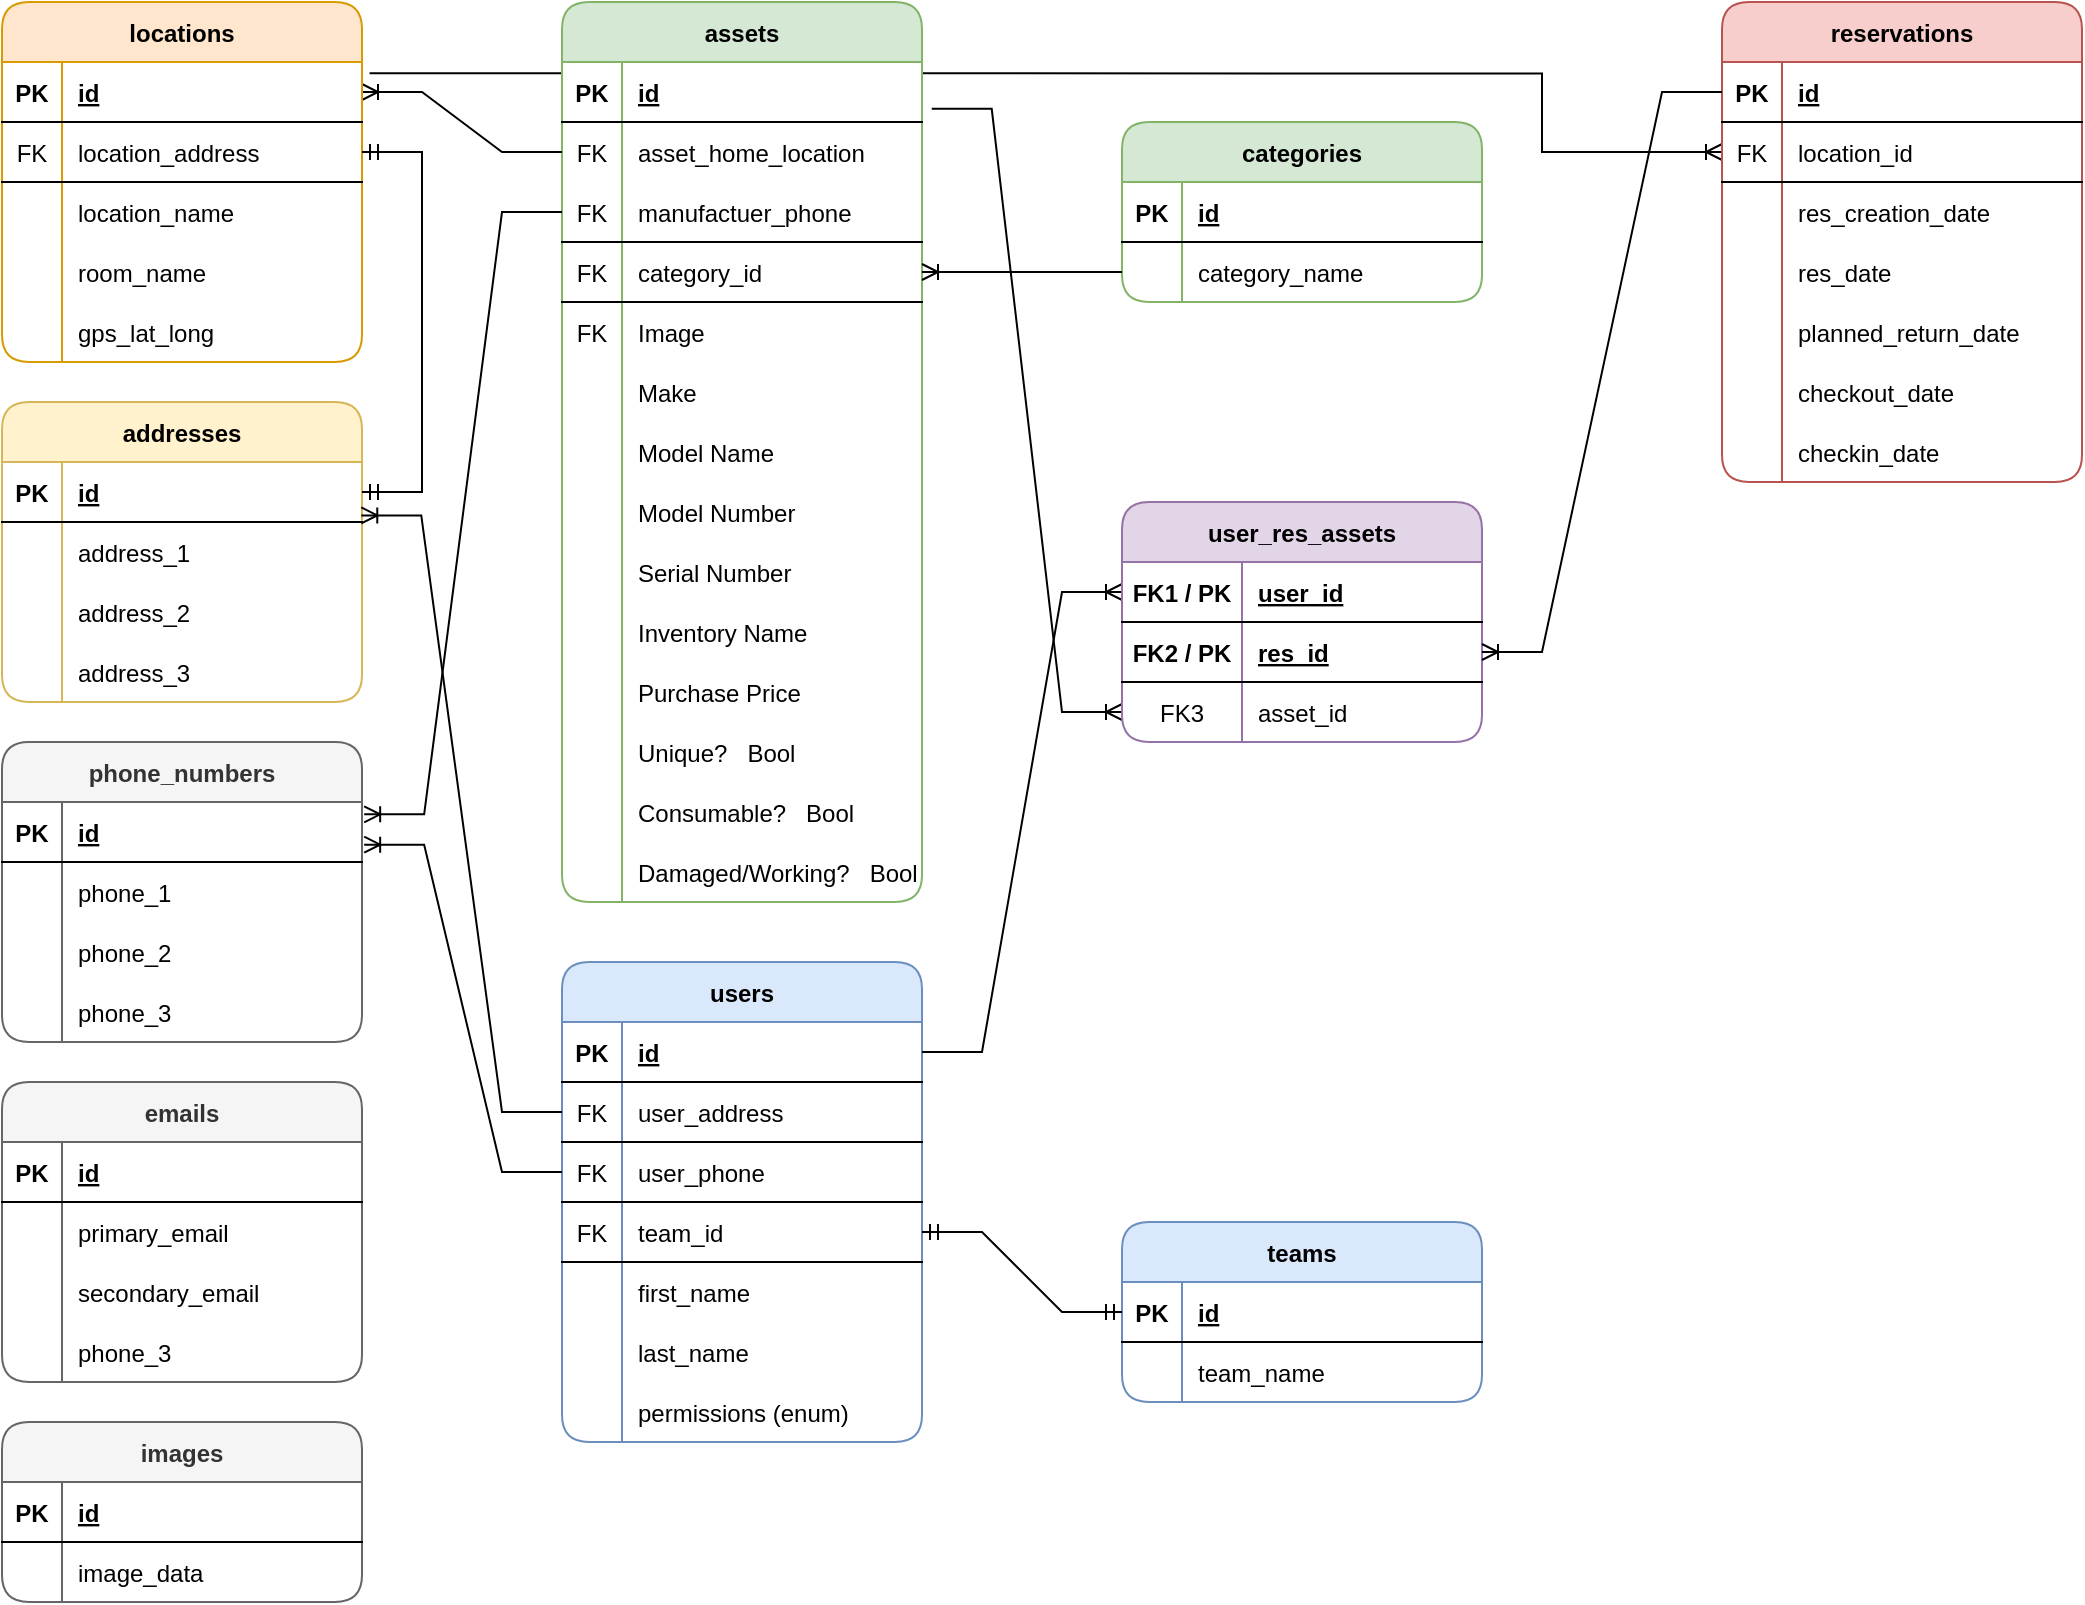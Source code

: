 <mxfile version="16.5.6" type="device"><diagram id="R2lEEEUBdFMjLlhIrx00" name="Page-1"><mxGraphModel dx="1354" dy="856" grid="1" gridSize="10" guides="1" tooltips="1" connect="1" arrows="1" fold="1" page="1" pageScale="1" pageWidth="1100" pageHeight="850" math="0" shadow="0" extFonts="Permanent Marker^https://fonts.googleapis.com/css?family=Permanent+Marker"><root><mxCell id="0"/><mxCell id="1" parent="0"/><mxCell id="KLRuagte0Mqg_A_tzCc6-21" value="" style="edgeStyle=orthogonalEdgeStyle;fontSize=12;html=1;endArrow=ERoneToMany;rounded=0;entryX=0;entryY=0.5;entryDx=0;entryDy=0;exitX=1.021;exitY=0.189;exitDx=0;exitDy=0;exitPerimeter=0;" edge="1" parent="1" source="quykYIdqpWYRL1RqlJ4T-2" target="lT242HKfQNrGMCs-cUOg-36"><mxGeometry width="100" height="100" relative="1" as="geometry"><mxPoint x="780" y="150" as="sourcePoint"/><mxPoint x="880" y="50" as="targetPoint"/><Array as="points"><mxPoint x="780" y="56"/><mxPoint x="780" y="95"/></Array></mxGeometry></mxCell><mxCell id="lT242HKfQNrGMCs-cUOg-1" value="assets" style="shape=table;startSize=30;container=1;collapsible=1;childLayout=tableLayout;fixedRows=1;rowLines=0;fontStyle=1;align=center;resizeLast=1;fillColor=#d5e8d4;strokeColor=#82b366;sketch=0;rounded=1;shadow=0;swimlaneLine=1;swimlaneFillColor=default;" parent="1" vertex="1"><mxGeometry x="290" y="20" width="180" height="450" as="geometry"/></mxCell><mxCell id="lT242HKfQNrGMCs-cUOg-2" value="" style="shape=tableRow;horizontal=0;startSize=0;swimlaneHead=0;swimlaneBody=0;fillColor=none;collapsible=0;dropTarget=0;points=[[0,0.5],[1,0.5]];portConstraint=eastwest;top=0;left=0;right=0;bottom=1;" parent="lT242HKfQNrGMCs-cUOg-1" vertex="1"><mxGeometry y="30" width="180" height="30" as="geometry"/></mxCell><mxCell id="lT242HKfQNrGMCs-cUOg-3" value="PK" style="shape=partialRectangle;connectable=0;fillColor=none;top=0;left=0;bottom=0;right=0;fontStyle=1;overflow=hidden;" parent="lT242HKfQNrGMCs-cUOg-2" vertex="1"><mxGeometry width="30" height="30" as="geometry"><mxRectangle width="30" height="30" as="alternateBounds"/></mxGeometry></mxCell><mxCell id="lT242HKfQNrGMCs-cUOg-4" value="id" style="shape=partialRectangle;connectable=0;fillColor=none;top=0;left=0;bottom=0;right=0;align=left;spacingLeft=6;fontStyle=5;overflow=hidden;" parent="lT242HKfQNrGMCs-cUOg-2" vertex="1"><mxGeometry x="30" width="150" height="30" as="geometry"><mxRectangle width="150" height="30" as="alternateBounds"/></mxGeometry></mxCell><mxCell id="H1OBYZeb9_DquAQnWoKz-43" value="" style="shape=tableRow;horizontal=0;startSize=0;swimlaneHead=0;swimlaneBody=0;fillColor=none;collapsible=0;dropTarget=0;points=[[0,0.5],[1,0.5]];portConstraint=eastwest;top=0;left=0;right=0;bottom=0;" parent="lT242HKfQNrGMCs-cUOg-1" vertex="1"><mxGeometry y="60" width="180" height="30" as="geometry"/></mxCell><mxCell id="H1OBYZeb9_DquAQnWoKz-44" value="FK" style="shape=partialRectangle;connectable=0;fillColor=none;top=0;left=0;bottom=0;right=0;fontStyle=0;overflow=hidden;strokeColor=default;" parent="H1OBYZeb9_DquAQnWoKz-43" vertex="1"><mxGeometry width="30" height="30" as="geometry"><mxRectangle width="30" height="30" as="alternateBounds"/></mxGeometry></mxCell><mxCell id="H1OBYZeb9_DquAQnWoKz-45" value="asset_home_location" style="shape=partialRectangle;connectable=0;fillColor=none;top=0;left=0;bottom=0;right=0;align=left;spacingLeft=6;fontStyle=0;overflow=hidden;strokeColor=default;gradientColor=none;sketch=0;" parent="H1OBYZeb9_DquAQnWoKz-43" vertex="1"><mxGeometry x="30" width="150" height="30" as="geometry"><mxRectangle width="150" height="30" as="alternateBounds"/></mxGeometry></mxCell><mxCell id="H1OBYZeb9_DquAQnWoKz-48" value="" style="shape=tableRow;horizontal=0;startSize=0;swimlaneHead=0;swimlaneBody=0;fillColor=none;collapsible=0;dropTarget=0;points=[[0,0.5],[1,0.5]];portConstraint=eastwest;top=0;left=0;right=0;bottom=1;" parent="lT242HKfQNrGMCs-cUOg-1" vertex="1"><mxGeometry y="90" width="180" height="30" as="geometry"/></mxCell><mxCell id="H1OBYZeb9_DquAQnWoKz-49" value="FK" style="shape=partialRectangle;connectable=0;fillColor=none;top=0;left=0;bottom=0;right=0;fontStyle=0;overflow=hidden;" parent="H1OBYZeb9_DquAQnWoKz-48" vertex="1"><mxGeometry width="30" height="30" as="geometry"><mxRectangle width="30" height="30" as="alternateBounds"/></mxGeometry></mxCell><mxCell id="H1OBYZeb9_DquAQnWoKz-50" value="manufactuer_phone" style="shape=partialRectangle;connectable=0;fillColor=none;top=0;left=0;bottom=0;right=0;align=left;spacingLeft=6;fontStyle=0;overflow=hidden;strokeColor=default;" parent="H1OBYZeb9_DquAQnWoKz-48" vertex="1"><mxGeometry x="30" width="150" height="30" as="geometry"><mxRectangle width="150" height="30" as="alternateBounds"/></mxGeometry></mxCell><mxCell id="KLRuagte0Mqg_A_tzCc6-4" style="shape=tableRow;horizontal=0;startSize=0;swimlaneHead=0;swimlaneBody=0;fillColor=none;collapsible=0;dropTarget=0;points=[[0,0.5],[1,0.5]];portConstraint=eastwest;top=0;left=0;right=0;bottom=1;" vertex="1" parent="lT242HKfQNrGMCs-cUOg-1"><mxGeometry y="120" width="180" height="30" as="geometry"/></mxCell><mxCell id="KLRuagte0Mqg_A_tzCc6-5" value="FK" style="shape=partialRectangle;connectable=0;fillColor=none;top=0;left=0;bottom=0;right=0;fontStyle=0;overflow=hidden;" vertex="1" parent="KLRuagte0Mqg_A_tzCc6-4"><mxGeometry width="30" height="30" as="geometry"><mxRectangle width="30" height="30" as="alternateBounds"/></mxGeometry></mxCell><mxCell id="KLRuagte0Mqg_A_tzCc6-6" value="category_id" style="shape=partialRectangle;connectable=0;fillColor=none;top=0;left=0;bottom=0;right=0;align=left;spacingLeft=6;fontStyle=0;overflow=hidden;strokeColor=default;" vertex="1" parent="KLRuagte0Mqg_A_tzCc6-4"><mxGeometry x="30" width="150" height="30" as="geometry"><mxRectangle width="150" height="30" as="alternateBounds"/></mxGeometry></mxCell><mxCell id="lT242HKfQNrGMCs-cUOg-42" value="" style="shape=tableRow;horizontal=0;startSize=0;swimlaneHead=0;swimlaneBody=0;fillColor=none;collapsible=0;dropTarget=0;points=[[0,0.5],[1,0.5]];portConstraint=eastwest;top=0;left=0;right=0;bottom=0;strokeColor=default;swimlaneLine=1;" parent="lT242HKfQNrGMCs-cUOg-1" vertex="1"><mxGeometry y="150" width="180" height="30" as="geometry"/></mxCell><mxCell id="lT242HKfQNrGMCs-cUOg-43" value="FK" style="shape=partialRectangle;connectable=0;fillColor=none;top=0;left=0;bottom=0;right=0;editable=1;overflow=hidden;" parent="lT242HKfQNrGMCs-cUOg-42" vertex="1"><mxGeometry width="30" height="30" as="geometry"><mxRectangle width="30" height="30" as="alternateBounds"/></mxGeometry></mxCell><mxCell id="lT242HKfQNrGMCs-cUOg-44" value="Image" style="shape=partialRectangle;connectable=0;fillColor=none;top=0;left=0;bottom=0;right=0;align=left;spacingLeft=6;overflow=hidden;" parent="lT242HKfQNrGMCs-cUOg-42" vertex="1"><mxGeometry x="30" width="150" height="30" as="geometry"><mxRectangle width="150" height="30" as="alternateBounds"/></mxGeometry></mxCell><mxCell id="lT242HKfQNrGMCs-cUOg-8" value="" style="shape=tableRow;horizontal=0;startSize=0;swimlaneHead=0;swimlaneBody=0;fillColor=none;collapsible=0;dropTarget=0;points=[[0,0.5],[1,0.5]];portConstraint=eastwest;top=0;left=0;right=0;bottom=0;" parent="lT242HKfQNrGMCs-cUOg-1" vertex="1"><mxGeometry y="180" width="180" height="30" as="geometry"/></mxCell><mxCell id="lT242HKfQNrGMCs-cUOg-9" value="" style="shape=partialRectangle;connectable=0;fillColor=none;top=0;left=0;bottom=0;right=0;editable=1;overflow=hidden;" parent="lT242HKfQNrGMCs-cUOg-8" vertex="1"><mxGeometry width="30" height="30" as="geometry"><mxRectangle width="30" height="30" as="alternateBounds"/></mxGeometry></mxCell><mxCell id="lT242HKfQNrGMCs-cUOg-10" value="Make" style="shape=partialRectangle;connectable=0;fillColor=none;top=0;left=0;bottom=0;right=0;align=left;spacingLeft=6;overflow=hidden;" parent="lT242HKfQNrGMCs-cUOg-8" vertex="1"><mxGeometry x="30" width="150" height="30" as="geometry"><mxRectangle width="150" height="30" as="alternateBounds"/></mxGeometry></mxCell><mxCell id="lT242HKfQNrGMCs-cUOg-11" value="" style="shape=tableRow;horizontal=0;startSize=0;swimlaneHead=0;swimlaneBody=0;fillColor=none;collapsible=0;dropTarget=0;points=[[0,0.5],[1,0.5]];portConstraint=eastwest;top=0;left=0;right=0;bottom=0;" parent="lT242HKfQNrGMCs-cUOg-1" vertex="1"><mxGeometry y="210" width="180" height="30" as="geometry"/></mxCell><mxCell id="lT242HKfQNrGMCs-cUOg-12" value="" style="shape=partialRectangle;connectable=0;fillColor=none;top=0;left=0;bottom=0;right=0;editable=1;overflow=hidden;" parent="lT242HKfQNrGMCs-cUOg-11" vertex="1"><mxGeometry width="30" height="30" as="geometry"><mxRectangle width="30" height="30" as="alternateBounds"/></mxGeometry></mxCell><mxCell id="lT242HKfQNrGMCs-cUOg-13" value="Model Name" style="shape=partialRectangle;connectable=0;fillColor=none;top=0;left=0;bottom=0;right=0;align=left;spacingLeft=6;overflow=hidden;" parent="lT242HKfQNrGMCs-cUOg-11" vertex="1"><mxGeometry x="30" width="150" height="30" as="geometry"><mxRectangle width="150" height="30" as="alternateBounds"/></mxGeometry></mxCell><mxCell id="lT242HKfQNrGMCs-cUOg-20" value="" style="shape=tableRow;horizontal=0;startSize=0;swimlaneHead=0;swimlaneBody=0;fillColor=none;collapsible=0;dropTarget=0;points=[[0,0.5],[1,0.5]];portConstraint=eastwest;top=0;left=0;right=0;bottom=0;" parent="lT242HKfQNrGMCs-cUOg-1" vertex="1"><mxGeometry y="240" width="180" height="30" as="geometry"/></mxCell><mxCell id="lT242HKfQNrGMCs-cUOg-21" value="" style="shape=partialRectangle;connectable=0;fillColor=none;top=0;left=0;bottom=0;right=0;editable=1;overflow=hidden;" parent="lT242HKfQNrGMCs-cUOg-20" vertex="1"><mxGeometry width="30" height="30" as="geometry"><mxRectangle width="30" height="30" as="alternateBounds"/></mxGeometry></mxCell><mxCell id="lT242HKfQNrGMCs-cUOg-22" value="Model Number" style="shape=partialRectangle;connectable=0;fillColor=none;top=0;left=0;bottom=0;right=0;align=left;spacingLeft=6;overflow=hidden;" parent="lT242HKfQNrGMCs-cUOg-20" vertex="1"><mxGeometry x="30" width="150" height="30" as="geometry"><mxRectangle width="150" height="30" as="alternateBounds"/></mxGeometry></mxCell><mxCell id="lT242HKfQNrGMCs-cUOg-14" value="" style="shape=tableRow;horizontal=0;startSize=0;swimlaneHead=0;swimlaneBody=0;fillColor=none;collapsible=0;dropTarget=0;points=[[0,0.5],[1,0.5]];portConstraint=eastwest;top=0;left=0;right=0;bottom=0;" parent="lT242HKfQNrGMCs-cUOg-1" vertex="1"><mxGeometry y="270" width="180" height="30" as="geometry"/></mxCell><mxCell id="lT242HKfQNrGMCs-cUOg-15" value="" style="shape=partialRectangle;connectable=0;fillColor=none;top=0;left=0;bottom=0;right=0;editable=1;overflow=hidden;" parent="lT242HKfQNrGMCs-cUOg-14" vertex="1"><mxGeometry width="30" height="30" as="geometry"><mxRectangle width="30" height="30" as="alternateBounds"/></mxGeometry></mxCell><mxCell id="lT242HKfQNrGMCs-cUOg-16" value="Serial Number" style="shape=partialRectangle;connectable=0;fillColor=none;top=0;left=0;bottom=0;right=0;align=left;spacingLeft=6;overflow=hidden;" parent="lT242HKfQNrGMCs-cUOg-14" vertex="1"><mxGeometry x="30" width="150" height="30" as="geometry"><mxRectangle width="150" height="30" as="alternateBounds"/></mxGeometry></mxCell><mxCell id="lT242HKfQNrGMCs-cUOg-5" value="" style="shape=tableRow;horizontal=0;startSize=0;swimlaneHead=0;swimlaneBody=0;fillColor=none;collapsible=0;dropTarget=0;points=[[0,0.5],[1,0.5]];portConstraint=eastwest;top=0;left=0;right=0;bottom=0;" parent="lT242HKfQNrGMCs-cUOg-1" vertex="1"><mxGeometry y="300" width="180" height="30" as="geometry"/></mxCell><mxCell id="lT242HKfQNrGMCs-cUOg-6" value="" style="shape=partialRectangle;connectable=0;fillColor=none;top=0;left=0;bottom=0;right=0;editable=1;overflow=hidden;" parent="lT242HKfQNrGMCs-cUOg-5" vertex="1"><mxGeometry width="30" height="30" as="geometry"><mxRectangle width="30" height="30" as="alternateBounds"/></mxGeometry></mxCell><mxCell id="lT242HKfQNrGMCs-cUOg-7" value="Inventory Name" style="shape=partialRectangle;connectable=0;fillColor=none;top=0;left=0;bottom=0;right=0;align=left;spacingLeft=6;overflow=hidden;fontStyle=0" parent="lT242HKfQNrGMCs-cUOg-5" vertex="1"><mxGeometry x="30" width="150" height="30" as="geometry"><mxRectangle width="150" height="30" as="alternateBounds"/></mxGeometry></mxCell><mxCell id="lT242HKfQNrGMCs-cUOg-17" value="" style="shape=tableRow;horizontal=0;startSize=0;swimlaneHead=0;swimlaneBody=0;fillColor=none;collapsible=0;dropTarget=0;points=[[0,0.5],[1,0.5]];portConstraint=eastwest;top=0;left=0;right=0;bottom=0;" parent="lT242HKfQNrGMCs-cUOg-1" vertex="1"><mxGeometry y="330" width="180" height="30" as="geometry"/></mxCell><mxCell id="lT242HKfQNrGMCs-cUOg-18" value="" style="shape=partialRectangle;connectable=0;fillColor=none;top=0;left=0;bottom=0;right=0;editable=1;overflow=hidden;" parent="lT242HKfQNrGMCs-cUOg-17" vertex="1"><mxGeometry width="30" height="30" as="geometry"><mxRectangle width="30" height="30" as="alternateBounds"/></mxGeometry></mxCell><mxCell id="lT242HKfQNrGMCs-cUOg-19" value="Purchase Price" style="shape=partialRectangle;connectable=0;fillColor=none;top=0;left=0;bottom=0;right=0;align=left;spacingLeft=6;overflow=hidden;" parent="lT242HKfQNrGMCs-cUOg-17" vertex="1"><mxGeometry x="30" width="150" height="30" as="geometry"><mxRectangle width="150" height="30" as="alternateBounds"/></mxGeometry></mxCell><mxCell id="lT242HKfQNrGMCs-cUOg-58" value="" style="shape=tableRow;horizontal=0;startSize=0;swimlaneHead=0;swimlaneBody=0;fillColor=none;collapsible=0;dropTarget=0;points=[[0,0.5],[1,0.5]];portConstraint=eastwest;top=0;left=0;right=0;bottom=0;" parent="lT242HKfQNrGMCs-cUOg-1" vertex="1"><mxGeometry y="360" width="180" height="30" as="geometry"/></mxCell><mxCell id="lT242HKfQNrGMCs-cUOg-59" value="" style="shape=partialRectangle;connectable=0;fillColor=none;top=0;left=0;bottom=0;right=0;editable=1;overflow=hidden;" parent="lT242HKfQNrGMCs-cUOg-58" vertex="1"><mxGeometry width="30" height="30" as="geometry"><mxRectangle width="30" height="30" as="alternateBounds"/></mxGeometry></mxCell><mxCell id="lT242HKfQNrGMCs-cUOg-60" value="Unique?   Bool" style="shape=partialRectangle;connectable=0;fillColor=none;top=0;left=0;bottom=0;right=0;align=left;spacingLeft=6;overflow=hidden;fontStyle=0" parent="lT242HKfQNrGMCs-cUOg-58" vertex="1"><mxGeometry x="30" width="150" height="30" as="geometry"><mxRectangle width="150" height="30" as="alternateBounds"/></mxGeometry></mxCell><mxCell id="lT242HKfQNrGMCs-cUOg-61" value="" style="shape=tableRow;horizontal=0;startSize=0;swimlaneHead=0;swimlaneBody=0;fillColor=none;collapsible=0;dropTarget=0;points=[[0,0.5],[1,0.5]];portConstraint=eastwest;top=0;left=0;right=0;bottom=0;" parent="lT242HKfQNrGMCs-cUOg-1" vertex="1"><mxGeometry y="390" width="180" height="30" as="geometry"/></mxCell><mxCell id="lT242HKfQNrGMCs-cUOg-62" value="" style="shape=partialRectangle;connectable=0;fillColor=none;top=0;left=0;bottom=0;right=0;editable=1;overflow=hidden;" parent="lT242HKfQNrGMCs-cUOg-61" vertex="1"><mxGeometry width="30" height="30" as="geometry"><mxRectangle width="30" height="30" as="alternateBounds"/></mxGeometry></mxCell><mxCell id="lT242HKfQNrGMCs-cUOg-63" value="Consumable?   Bool" style="shape=partialRectangle;connectable=0;fillColor=none;top=0;left=0;bottom=0;right=0;align=left;spacingLeft=6;overflow=hidden;fontStyle=0" parent="lT242HKfQNrGMCs-cUOg-61" vertex="1"><mxGeometry x="30" width="150" height="30" as="geometry"><mxRectangle width="150" height="30" as="alternateBounds"/></mxGeometry></mxCell><mxCell id="o_kUYxT2gw2qvOJG34wg-38" value="" style="shape=tableRow;horizontal=0;startSize=0;swimlaneHead=0;swimlaneBody=0;fillColor=none;collapsible=0;dropTarget=0;points=[[0,0.5],[1,0.5]];portConstraint=eastwest;top=0;left=0;right=0;bottom=0;" parent="lT242HKfQNrGMCs-cUOg-1" vertex="1"><mxGeometry y="420" width="180" height="30" as="geometry"/></mxCell><mxCell id="o_kUYxT2gw2qvOJG34wg-39" value="" style="shape=partialRectangle;connectable=0;fillColor=none;top=0;left=0;bottom=0;right=0;editable=1;overflow=hidden;" parent="o_kUYxT2gw2qvOJG34wg-38" vertex="1"><mxGeometry width="30" height="30" as="geometry"><mxRectangle width="30" height="30" as="alternateBounds"/></mxGeometry></mxCell><mxCell id="o_kUYxT2gw2qvOJG34wg-40" value="Damaged/Working?   Bool" style="shape=partialRectangle;connectable=0;fillColor=none;top=0;left=0;bottom=0;right=0;align=left;spacingLeft=6;overflow=hidden;fontStyle=0" parent="o_kUYxT2gw2qvOJG34wg-38" vertex="1"><mxGeometry x="30" width="150" height="30" as="geometry"><mxRectangle width="150" height="30" as="alternateBounds"/></mxGeometry></mxCell><mxCell id="lT242HKfQNrGMCs-cUOg-23" value="reservations" style="shape=table;startSize=30;container=1;collapsible=1;childLayout=tableLayout;fixedRows=1;rowLines=0;fontStyle=1;align=center;resizeLast=1;fillColor=#f8cecc;strokeColor=#b85450;swimlaneFillColor=default;rounded=1;" parent="1" vertex="1"><mxGeometry x="870" y="20" width="180" height="240" as="geometry"/></mxCell><mxCell id="lT242HKfQNrGMCs-cUOg-24" value="" style="shape=tableRow;horizontal=0;startSize=0;swimlaneHead=0;swimlaneBody=0;fillColor=none;collapsible=0;dropTarget=0;points=[[0,0.5],[1,0.5]];portConstraint=eastwest;top=0;left=0;right=0;bottom=1;" parent="lT242HKfQNrGMCs-cUOg-23" vertex="1"><mxGeometry y="30" width="180" height="30" as="geometry"/></mxCell><mxCell id="lT242HKfQNrGMCs-cUOg-25" value="PK" style="shape=partialRectangle;connectable=0;fillColor=none;top=0;left=0;bottom=0;right=0;fontStyle=1;overflow=hidden;" parent="lT242HKfQNrGMCs-cUOg-24" vertex="1"><mxGeometry width="30" height="30" as="geometry"><mxRectangle width="30" height="30" as="alternateBounds"/></mxGeometry></mxCell><mxCell id="lT242HKfQNrGMCs-cUOg-26" value="id" style="shape=partialRectangle;connectable=0;fillColor=none;top=0;left=0;bottom=0;right=0;align=left;spacingLeft=6;fontStyle=5;overflow=hidden;" parent="lT242HKfQNrGMCs-cUOg-24" vertex="1"><mxGeometry x="30" width="150" height="30" as="geometry"><mxRectangle width="150" height="30" as="alternateBounds"/></mxGeometry></mxCell><mxCell id="lT242HKfQNrGMCs-cUOg-36" value="" style="shape=tableRow;horizontal=0;startSize=0;swimlaneHead=0;swimlaneBody=0;fillColor=none;collapsible=0;dropTarget=0;points=[[0,0.5],[1,0.5]];portConstraint=eastwest;top=0;left=0;right=0;bottom=1;" parent="lT242HKfQNrGMCs-cUOg-23" vertex="1"><mxGeometry y="60" width="180" height="30" as="geometry"/></mxCell><mxCell id="lT242HKfQNrGMCs-cUOg-37" value="FK" style="shape=partialRectangle;connectable=0;fillColor=none;top=0;left=0;bottom=0;right=0;fontStyle=0;overflow=hidden;" parent="lT242HKfQNrGMCs-cUOg-36" vertex="1"><mxGeometry width="30" height="30" as="geometry"><mxRectangle width="30" height="30" as="alternateBounds"/></mxGeometry></mxCell><mxCell id="lT242HKfQNrGMCs-cUOg-38" value="location_id" style="shape=partialRectangle;connectable=0;fillColor=none;top=0;left=0;bottom=0;right=0;align=left;spacingLeft=6;fontStyle=0;overflow=hidden;" parent="lT242HKfQNrGMCs-cUOg-36" vertex="1"><mxGeometry x="30" width="150" height="30" as="geometry"><mxRectangle width="150" height="30" as="alternateBounds"/></mxGeometry></mxCell><mxCell id="lT242HKfQNrGMCs-cUOg-27" value="" style="shape=tableRow;horizontal=0;startSize=0;swimlaneHead=0;swimlaneBody=0;fillColor=none;collapsible=0;dropTarget=0;points=[[0,0.5],[1,0.5]];portConstraint=eastwest;top=0;left=0;right=0;bottom=0;" parent="lT242HKfQNrGMCs-cUOg-23" vertex="1"><mxGeometry y="90" width="180" height="30" as="geometry"/></mxCell><mxCell id="lT242HKfQNrGMCs-cUOg-28" value="" style="shape=partialRectangle;connectable=0;fillColor=none;top=0;left=0;bottom=0;right=0;editable=1;overflow=hidden;" parent="lT242HKfQNrGMCs-cUOg-27" vertex="1"><mxGeometry width="30" height="30" as="geometry"><mxRectangle width="30" height="30" as="alternateBounds"/></mxGeometry></mxCell><mxCell id="lT242HKfQNrGMCs-cUOg-29" value="res_creation_date" style="shape=partialRectangle;connectable=0;fillColor=none;top=0;left=0;bottom=0;right=0;align=left;spacingLeft=6;overflow=hidden;" parent="lT242HKfQNrGMCs-cUOg-27" vertex="1"><mxGeometry x="30" width="150" height="30" as="geometry"><mxRectangle width="150" height="30" as="alternateBounds"/></mxGeometry></mxCell><mxCell id="lT242HKfQNrGMCs-cUOg-30" value="" style="shape=tableRow;horizontal=0;startSize=0;swimlaneHead=0;swimlaneBody=0;fillColor=none;collapsible=0;dropTarget=0;points=[[0,0.5],[1,0.5]];portConstraint=eastwest;top=0;left=0;right=0;bottom=0;" parent="lT242HKfQNrGMCs-cUOg-23" vertex="1"><mxGeometry y="120" width="180" height="30" as="geometry"/></mxCell><mxCell id="lT242HKfQNrGMCs-cUOg-31" value="" style="shape=partialRectangle;connectable=0;fillColor=none;top=0;left=0;bottom=0;right=0;editable=1;overflow=hidden;" parent="lT242HKfQNrGMCs-cUOg-30" vertex="1"><mxGeometry width="30" height="30" as="geometry"><mxRectangle width="30" height="30" as="alternateBounds"/></mxGeometry></mxCell><mxCell id="lT242HKfQNrGMCs-cUOg-32" value="res_date" style="shape=partialRectangle;connectable=0;fillColor=none;top=0;left=0;bottom=0;right=0;align=left;spacingLeft=6;overflow=hidden;" parent="lT242HKfQNrGMCs-cUOg-30" vertex="1"><mxGeometry x="30" width="150" height="30" as="geometry"><mxRectangle width="150" height="30" as="alternateBounds"/></mxGeometry></mxCell><mxCell id="lT242HKfQNrGMCs-cUOg-33" value="" style="shape=tableRow;horizontal=0;startSize=0;swimlaneHead=0;swimlaneBody=0;fillColor=none;collapsible=0;dropTarget=0;points=[[0,0.5],[1,0.5]];portConstraint=eastwest;top=0;left=0;right=0;bottom=0;" parent="lT242HKfQNrGMCs-cUOg-23" vertex="1"><mxGeometry y="150" width="180" height="30" as="geometry"/></mxCell><mxCell id="lT242HKfQNrGMCs-cUOg-34" value="" style="shape=partialRectangle;connectable=0;fillColor=none;top=0;left=0;bottom=0;right=0;editable=1;overflow=hidden;" parent="lT242HKfQNrGMCs-cUOg-33" vertex="1"><mxGeometry width="30" height="30" as="geometry"><mxRectangle width="30" height="30" as="alternateBounds"/></mxGeometry></mxCell><mxCell id="lT242HKfQNrGMCs-cUOg-35" value="planned_return_date" style="shape=partialRectangle;connectable=0;fillColor=none;top=0;left=0;bottom=0;right=0;align=left;spacingLeft=6;overflow=hidden;" parent="lT242HKfQNrGMCs-cUOg-33" vertex="1"><mxGeometry x="30" width="150" height="30" as="geometry"><mxRectangle width="150" height="30" as="alternateBounds"/></mxGeometry></mxCell><mxCell id="KLRuagte0Mqg_A_tzCc6-17" style="shape=tableRow;horizontal=0;startSize=0;swimlaneHead=0;swimlaneBody=0;fillColor=none;collapsible=0;dropTarget=0;points=[[0,0.5],[1,0.5]];portConstraint=eastwest;top=0;left=0;right=0;bottom=0;" vertex="1" parent="lT242HKfQNrGMCs-cUOg-23"><mxGeometry y="180" width="180" height="30" as="geometry"/></mxCell><mxCell id="KLRuagte0Mqg_A_tzCc6-18" style="shape=partialRectangle;connectable=0;fillColor=none;top=0;left=0;bottom=0;right=0;editable=1;overflow=hidden;" vertex="1" parent="KLRuagte0Mqg_A_tzCc6-17"><mxGeometry width="30" height="30" as="geometry"><mxRectangle width="30" height="30" as="alternateBounds"/></mxGeometry></mxCell><mxCell id="KLRuagte0Mqg_A_tzCc6-19" value="checkout_date" style="shape=partialRectangle;connectable=0;fillColor=none;top=0;left=0;bottom=0;right=0;align=left;spacingLeft=6;overflow=hidden;" vertex="1" parent="KLRuagte0Mqg_A_tzCc6-17"><mxGeometry x="30" width="150" height="30" as="geometry"><mxRectangle width="150" height="30" as="alternateBounds"/></mxGeometry></mxCell><mxCell id="KLRuagte0Mqg_A_tzCc6-14" style="shape=tableRow;horizontal=0;startSize=0;swimlaneHead=0;swimlaneBody=0;fillColor=none;collapsible=0;dropTarget=0;points=[[0,0.5],[1,0.5]];portConstraint=eastwest;top=0;left=0;right=0;bottom=0;" vertex="1" parent="lT242HKfQNrGMCs-cUOg-23"><mxGeometry y="210" width="180" height="30" as="geometry"/></mxCell><mxCell id="KLRuagte0Mqg_A_tzCc6-15" style="shape=partialRectangle;connectable=0;fillColor=none;top=0;left=0;bottom=0;right=0;editable=1;overflow=hidden;" vertex="1" parent="KLRuagte0Mqg_A_tzCc6-14"><mxGeometry width="30" height="30" as="geometry"><mxRectangle width="30" height="30" as="alternateBounds"/></mxGeometry></mxCell><mxCell id="KLRuagte0Mqg_A_tzCc6-16" value="checkin_date" style="shape=partialRectangle;connectable=0;fillColor=none;top=0;left=0;bottom=0;right=0;align=left;spacingLeft=6;overflow=hidden;" vertex="1" parent="KLRuagte0Mqg_A_tzCc6-14"><mxGeometry x="30" width="150" height="30" as="geometry"><mxRectangle width="150" height="30" as="alternateBounds"/></mxGeometry></mxCell><mxCell id="lT242HKfQNrGMCs-cUOg-45" value="users" style="shape=table;startSize=30;container=1;collapsible=1;childLayout=tableLayout;fixedRows=1;rowLines=0;fontStyle=1;align=center;resizeLast=1;fillColor=#dae8fc;strokeColor=#6c8ebf;rounded=1;swimlaneFillColor=default;" parent="1" vertex="1"><mxGeometry x="290" y="500" width="180" height="240" as="geometry"/></mxCell><mxCell id="lT242HKfQNrGMCs-cUOg-46" value="" style="shape=tableRow;horizontal=0;startSize=0;swimlaneHead=0;swimlaneBody=0;fillColor=none;collapsible=0;dropTarget=0;points=[[0,0.5],[1,0.5]];portConstraint=eastwest;top=0;left=0;right=0;bottom=1;" parent="lT242HKfQNrGMCs-cUOg-45" vertex="1"><mxGeometry y="30" width="180" height="30" as="geometry"/></mxCell><mxCell id="lT242HKfQNrGMCs-cUOg-47" value="PK" style="shape=partialRectangle;connectable=0;fillColor=none;top=0;left=0;bottom=0;right=0;fontStyle=1;overflow=hidden;" parent="lT242HKfQNrGMCs-cUOg-46" vertex="1"><mxGeometry width="30" height="30" as="geometry"><mxRectangle width="30" height="30" as="alternateBounds"/></mxGeometry></mxCell><mxCell id="lT242HKfQNrGMCs-cUOg-48" value="id" style="shape=partialRectangle;connectable=0;fillColor=none;top=0;left=0;bottom=0;right=0;align=left;spacingLeft=6;fontStyle=5;overflow=hidden;" parent="lT242HKfQNrGMCs-cUOg-46" vertex="1"><mxGeometry x="30" width="150" height="30" as="geometry"><mxRectangle width="150" height="30" as="alternateBounds"/></mxGeometry></mxCell><mxCell id="H1OBYZeb9_DquAQnWoKz-40" value="" style="shape=tableRow;horizontal=0;startSize=0;swimlaneHead=0;swimlaneBody=0;fillColor=none;collapsible=0;dropTarget=0;points=[[0,0.5],[1,0.5]];portConstraint=eastwest;top=0;left=0;right=0;bottom=1;" parent="lT242HKfQNrGMCs-cUOg-45" vertex="1"><mxGeometry y="60" width="180" height="30" as="geometry"/></mxCell><mxCell id="H1OBYZeb9_DquAQnWoKz-41" value="FK" style="shape=partialRectangle;connectable=0;fillColor=none;top=0;left=0;bottom=0;right=0;fontStyle=0;overflow=hidden;" parent="H1OBYZeb9_DquAQnWoKz-40" vertex="1"><mxGeometry width="30" height="30" as="geometry"><mxRectangle width="30" height="30" as="alternateBounds"/></mxGeometry></mxCell><mxCell id="H1OBYZeb9_DquAQnWoKz-42" value="user_address" style="shape=partialRectangle;connectable=0;fillColor=none;top=0;left=0;bottom=0;right=0;align=left;spacingLeft=6;fontStyle=0;overflow=hidden;" parent="H1OBYZeb9_DquAQnWoKz-40" vertex="1"><mxGeometry x="30" width="150" height="30" as="geometry"><mxRectangle width="150" height="30" as="alternateBounds"/></mxGeometry></mxCell><mxCell id="H1OBYZeb9_DquAQnWoKz-51" value="" style="shape=tableRow;horizontal=0;startSize=0;swimlaneHead=0;swimlaneBody=0;fillColor=none;collapsible=0;dropTarget=0;points=[[0,0.5],[1,0.5]];portConstraint=eastwest;top=0;left=0;right=0;bottom=1;" parent="lT242HKfQNrGMCs-cUOg-45" vertex="1"><mxGeometry y="90" width="180" height="30" as="geometry"/></mxCell><mxCell id="H1OBYZeb9_DquAQnWoKz-52" value="FK" style="shape=partialRectangle;connectable=0;fillColor=none;top=0;left=0;bottom=0;right=0;fontStyle=0;overflow=hidden;" parent="H1OBYZeb9_DquAQnWoKz-51" vertex="1"><mxGeometry width="30" height="30" as="geometry"><mxRectangle width="30" height="30" as="alternateBounds"/></mxGeometry></mxCell><mxCell id="H1OBYZeb9_DquAQnWoKz-53" value="user_phone" style="shape=partialRectangle;connectable=0;fillColor=none;top=0;left=0;bottom=0;right=0;align=left;spacingLeft=6;fontStyle=0;overflow=hidden;" parent="H1OBYZeb9_DquAQnWoKz-51" vertex="1"><mxGeometry x="30" width="150" height="30" as="geometry"><mxRectangle width="150" height="30" as="alternateBounds"/></mxGeometry></mxCell><mxCell id="KLRuagte0Mqg_A_tzCc6-1" style="shape=tableRow;horizontal=0;startSize=0;swimlaneHead=0;swimlaneBody=0;fillColor=none;collapsible=0;dropTarget=0;points=[[0,0.5],[1,0.5]];portConstraint=eastwest;top=0;left=0;right=0;bottom=1;" vertex="1" parent="lT242HKfQNrGMCs-cUOg-45"><mxGeometry y="120" width="180" height="30" as="geometry"/></mxCell><mxCell id="KLRuagte0Mqg_A_tzCc6-2" value="FK" style="shape=partialRectangle;connectable=0;fillColor=none;top=0;left=0;bottom=0;right=0;fontStyle=0;overflow=hidden;" vertex="1" parent="KLRuagte0Mqg_A_tzCc6-1"><mxGeometry width="30" height="30" as="geometry"><mxRectangle width="30" height="30" as="alternateBounds"/></mxGeometry></mxCell><mxCell id="KLRuagte0Mqg_A_tzCc6-3" value="team_id" style="shape=partialRectangle;connectable=0;fillColor=none;top=0;left=0;bottom=0;right=0;align=left;spacingLeft=6;fontStyle=0;overflow=hidden;" vertex="1" parent="KLRuagte0Mqg_A_tzCc6-1"><mxGeometry x="30" width="150" height="30" as="geometry"><mxRectangle width="150" height="30" as="alternateBounds"/></mxGeometry></mxCell><mxCell id="lT242HKfQNrGMCs-cUOg-49" value="" style="shape=tableRow;horizontal=0;startSize=0;swimlaneHead=0;swimlaneBody=0;fillColor=none;collapsible=0;dropTarget=0;points=[[0,0.5],[1,0.5]];portConstraint=eastwest;top=0;left=0;right=0;bottom=0;" parent="lT242HKfQNrGMCs-cUOg-45" vertex="1"><mxGeometry y="150" width="180" height="30" as="geometry"/></mxCell><mxCell id="lT242HKfQNrGMCs-cUOg-50" value="" style="shape=partialRectangle;connectable=0;fillColor=none;top=0;left=0;bottom=0;right=0;editable=1;overflow=hidden;" parent="lT242HKfQNrGMCs-cUOg-49" vertex="1"><mxGeometry width="30" height="30" as="geometry"><mxRectangle width="30" height="30" as="alternateBounds"/></mxGeometry></mxCell><mxCell id="lT242HKfQNrGMCs-cUOg-51" value="first_name" style="shape=partialRectangle;connectable=0;fillColor=none;top=0;left=0;bottom=0;right=0;align=left;spacingLeft=6;overflow=hidden;" parent="lT242HKfQNrGMCs-cUOg-49" vertex="1"><mxGeometry x="30" width="150" height="30" as="geometry"><mxRectangle width="150" height="30" as="alternateBounds"/></mxGeometry></mxCell><mxCell id="lT242HKfQNrGMCs-cUOg-52" value="" style="shape=tableRow;horizontal=0;startSize=0;swimlaneHead=0;swimlaneBody=0;fillColor=none;collapsible=0;dropTarget=0;points=[[0,0.5],[1,0.5]];portConstraint=eastwest;top=0;left=0;right=0;bottom=0;" parent="lT242HKfQNrGMCs-cUOg-45" vertex="1"><mxGeometry y="180" width="180" height="30" as="geometry"/></mxCell><mxCell id="lT242HKfQNrGMCs-cUOg-53" value="" style="shape=partialRectangle;connectable=0;fillColor=none;top=0;left=0;bottom=0;right=0;editable=1;overflow=hidden;" parent="lT242HKfQNrGMCs-cUOg-52" vertex="1"><mxGeometry width="30" height="30" as="geometry"><mxRectangle width="30" height="30" as="alternateBounds"/></mxGeometry></mxCell><mxCell id="lT242HKfQNrGMCs-cUOg-54" value="last_name" style="shape=partialRectangle;connectable=0;fillColor=none;top=0;left=0;bottom=0;right=0;align=left;spacingLeft=6;overflow=hidden;" parent="lT242HKfQNrGMCs-cUOg-52" vertex="1"><mxGeometry x="30" width="150" height="30" as="geometry"><mxRectangle width="150" height="30" as="alternateBounds"/></mxGeometry></mxCell><mxCell id="lT242HKfQNrGMCs-cUOg-55" value="" style="shape=tableRow;horizontal=0;startSize=0;swimlaneHead=0;swimlaneBody=0;fillColor=none;collapsible=0;dropTarget=0;points=[[0,0.5],[1,0.5]];portConstraint=eastwest;top=0;left=0;right=0;bottom=0;" parent="lT242HKfQNrGMCs-cUOg-45" vertex="1"><mxGeometry y="210" width="180" height="30" as="geometry"/></mxCell><mxCell id="lT242HKfQNrGMCs-cUOg-56" value="" style="shape=partialRectangle;connectable=0;fillColor=none;top=0;left=0;bottom=0;right=0;editable=1;overflow=hidden;" parent="lT242HKfQNrGMCs-cUOg-55" vertex="1"><mxGeometry width="30" height="30" as="geometry"><mxRectangle width="30" height="30" as="alternateBounds"/></mxGeometry></mxCell><mxCell id="lT242HKfQNrGMCs-cUOg-57" value="permissions (enum)" style="shape=partialRectangle;connectable=0;fillColor=none;top=0;left=0;bottom=0;right=0;align=left;spacingLeft=6;overflow=hidden;" parent="lT242HKfQNrGMCs-cUOg-55" vertex="1"><mxGeometry x="30" width="150" height="30" as="geometry"><mxRectangle width="150" height="30" as="alternateBounds"/></mxGeometry></mxCell><mxCell id="cT66IYa0NvqG5Nw-RfaH-1" value="" style="edgeStyle=entityRelationEdgeStyle;fontSize=12;html=1;endArrow=ERoneToMany;rounded=0;entryX=0;entryY=0.5;entryDx=0;entryDy=0;exitX=1.027;exitY=0.781;exitDx=0;exitDy=0;exitPerimeter=0;" parent="1" target="H1OBYZeb9_DquAQnWoKz-63" edge="1" source="lT242HKfQNrGMCs-cUOg-2"><mxGeometry width="100" height="100" relative="1" as="geometry"><mxPoint x="480" y="255" as="sourcePoint"/><mxPoint x="640" y="460" as="targetPoint"/></mxGeometry></mxCell><mxCell id="cT66IYa0NvqG5Nw-RfaH-2" value="" style="edgeStyle=entityRelationEdgeStyle;fontSize=12;html=1;endArrow=ERoneToMany;rounded=0;exitX=1;exitY=0.5;exitDx=0;exitDy=0;entryX=0;entryY=0.5;entryDx=0;entryDy=0;" parent="1" source="lT242HKfQNrGMCs-cUOg-46" target="KLRuagte0Mqg_A_tzCc6-10" edge="1"><mxGeometry width="100" height="100" relative="1" as="geometry"><mxPoint x="640" y="330" as="sourcePoint"/><mxPoint x="590" y="550" as="targetPoint"/></mxGeometry></mxCell><mxCell id="H1OBYZeb9_DquAQnWoKz-1" value="phone_numbers" style="shape=table;startSize=30;container=1;collapsible=1;childLayout=tableLayout;fixedRows=1;rowLines=0;fontStyle=1;align=center;resizeLast=1;fillColor=#f5f5f5;strokeColor=#666666;fontColor=#333333;rounded=1;shadow=0;swimlaneFillColor=default;" parent="1" vertex="1"><mxGeometry x="10" y="390" width="180" height="150" as="geometry"/></mxCell><mxCell id="H1OBYZeb9_DquAQnWoKz-2" value="" style="shape=tableRow;horizontal=0;startSize=0;swimlaneHead=0;swimlaneBody=0;fillColor=none;collapsible=0;dropTarget=0;points=[[0,0.5],[1,0.5]];portConstraint=eastwest;top=0;left=0;right=0;bottom=1;" parent="H1OBYZeb9_DquAQnWoKz-1" vertex="1"><mxGeometry y="30" width="180" height="30" as="geometry"/></mxCell><mxCell id="H1OBYZeb9_DquAQnWoKz-3" value="PK" style="shape=partialRectangle;connectable=0;fillColor=none;top=0;left=0;bottom=0;right=0;fontStyle=1;overflow=hidden;" parent="H1OBYZeb9_DquAQnWoKz-2" vertex="1"><mxGeometry width="30" height="30" as="geometry"><mxRectangle width="30" height="30" as="alternateBounds"/></mxGeometry></mxCell><mxCell id="H1OBYZeb9_DquAQnWoKz-4" value="id" style="shape=partialRectangle;connectable=0;fillColor=none;top=0;left=0;bottom=0;right=0;align=left;spacingLeft=6;fontStyle=5;overflow=hidden;" parent="H1OBYZeb9_DquAQnWoKz-2" vertex="1"><mxGeometry x="30" width="150" height="30" as="geometry"><mxRectangle width="150" height="30" as="alternateBounds"/></mxGeometry></mxCell><mxCell id="H1OBYZeb9_DquAQnWoKz-5" value="" style="shape=tableRow;horizontal=0;startSize=0;swimlaneHead=0;swimlaneBody=0;fillColor=none;collapsible=0;dropTarget=0;points=[[0,0.5],[1,0.5]];portConstraint=eastwest;top=0;left=0;right=0;bottom=0;" parent="H1OBYZeb9_DquAQnWoKz-1" vertex="1"><mxGeometry y="60" width="180" height="30" as="geometry"/></mxCell><mxCell id="H1OBYZeb9_DquAQnWoKz-6" value="" style="shape=partialRectangle;connectable=0;fillColor=none;top=0;left=0;bottom=0;right=0;editable=1;overflow=hidden;" parent="H1OBYZeb9_DquAQnWoKz-5" vertex="1"><mxGeometry width="30" height="30" as="geometry"><mxRectangle width="30" height="30" as="alternateBounds"/></mxGeometry></mxCell><mxCell id="H1OBYZeb9_DquAQnWoKz-7" value="phone_1" style="shape=partialRectangle;connectable=0;fillColor=none;top=0;left=0;bottom=0;right=0;align=left;spacingLeft=6;overflow=hidden;" parent="H1OBYZeb9_DquAQnWoKz-5" vertex="1"><mxGeometry x="30" width="150" height="30" as="geometry"><mxRectangle width="150" height="30" as="alternateBounds"/></mxGeometry></mxCell><mxCell id="H1OBYZeb9_DquAQnWoKz-8" value="" style="shape=tableRow;horizontal=0;startSize=0;swimlaneHead=0;swimlaneBody=0;fillColor=none;collapsible=0;dropTarget=0;points=[[0,0.5],[1,0.5]];portConstraint=eastwest;top=0;left=0;right=0;bottom=0;" parent="H1OBYZeb9_DquAQnWoKz-1" vertex="1"><mxGeometry y="90" width="180" height="30" as="geometry"/></mxCell><mxCell id="H1OBYZeb9_DquAQnWoKz-9" value="" style="shape=partialRectangle;connectable=0;fillColor=none;top=0;left=0;bottom=0;right=0;editable=1;overflow=hidden;" parent="H1OBYZeb9_DquAQnWoKz-8" vertex="1"><mxGeometry width="30" height="30" as="geometry"><mxRectangle width="30" height="30" as="alternateBounds"/></mxGeometry></mxCell><mxCell id="H1OBYZeb9_DquAQnWoKz-10" value="phone_2" style="shape=partialRectangle;connectable=0;fillColor=none;top=0;left=0;bottom=0;right=0;align=left;spacingLeft=6;overflow=hidden;" parent="H1OBYZeb9_DquAQnWoKz-8" vertex="1"><mxGeometry x="30" width="150" height="30" as="geometry"><mxRectangle width="150" height="30" as="alternateBounds"/></mxGeometry></mxCell><mxCell id="H1OBYZeb9_DquAQnWoKz-11" value="" style="shape=tableRow;horizontal=0;startSize=0;swimlaneHead=0;swimlaneBody=0;fillColor=none;collapsible=0;dropTarget=0;points=[[0,0.5],[1,0.5]];portConstraint=eastwest;top=0;left=0;right=0;bottom=0;" parent="H1OBYZeb9_DquAQnWoKz-1" vertex="1"><mxGeometry y="120" width="180" height="30" as="geometry"/></mxCell><mxCell id="H1OBYZeb9_DquAQnWoKz-12" value="" style="shape=partialRectangle;connectable=0;fillColor=none;top=0;left=0;bottom=0;right=0;editable=1;overflow=hidden;" parent="H1OBYZeb9_DquAQnWoKz-11" vertex="1"><mxGeometry width="30" height="30" as="geometry"><mxRectangle width="30" height="30" as="alternateBounds"/></mxGeometry></mxCell><mxCell id="H1OBYZeb9_DquAQnWoKz-13" value="phone_3" style="shape=partialRectangle;connectable=0;fillColor=none;top=0;left=0;bottom=0;right=0;align=left;spacingLeft=6;overflow=hidden;" parent="H1OBYZeb9_DquAQnWoKz-11" vertex="1"><mxGeometry x="30" width="150" height="30" as="geometry"><mxRectangle width="150" height="30" as="alternateBounds"/></mxGeometry></mxCell><mxCell id="H1OBYZeb9_DquAQnWoKz-14" value="addresses" style="shape=table;startSize=30;container=1;collapsible=1;childLayout=tableLayout;fixedRows=1;rowLines=0;fontStyle=1;align=center;resizeLast=1;fillColor=#fff2cc;strokeColor=#d6b656;swimlaneFillColor=default;rounded=1;" parent="1" vertex="1"><mxGeometry x="10" y="220" width="180" height="150" as="geometry"/></mxCell><mxCell id="H1OBYZeb9_DquAQnWoKz-15" value="" style="shape=tableRow;horizontal=0;startSize=0;swimlaneHead=0;swimlaneBody=0;fillColor=none;collapsible=0;dropTarget=0;points=[[0,0.5],[1,0.5]];portConstraint=eastwest;top=0;left=0;right=0;bottom=1;" parent="H1OBYZeb9_DquAQnWoKz-14" vertex="1"><mxGeometry y="30" width="180" height="30" as="geometry"/></mxCell><mxCell id="H1OBYZeb9_DquAQnWoKz-16" value="PK" style="shape=partialRectangle;connectable=0;fillColor=none;top=0;left=0;bottom=0;right=0;fontStyle=1;overflow=hidden;" parent="H1OBYZeb9_DquAQnWoKz-15" vertex="1"><mxGeometry width="30" height="30" as="geometry"><mxRectangle width="30" height="30" as="alternateBounds"/></mxGeometry></mxCell><mxCell id="H1OBYZeb9_DquAQnWoKz-17" value="id" style="shape=partialRectangle;connectable=0;fillColor=none;top=0;left=0;bottom=0;right=0;align=left;spacingLeft=6;fontStyle=5;overflow=hidden;" parent="H1OBYZeb9_DquAQnWoKz-15" vertex="1"><mxGeometry x="30" width="150" height="30" as="geometry"><mxRectangle width="150" height="30" as="alternateBounds"/></mxGeometry></mxCell><mxCell id="H1OBYZeb9_DquAQnWoKz-18" value="" style="shape=tableRow;horizontal=0;startSize=0;swimlaneHead=0;swimlaneBody=0;fillColor=none;collapsible=0;dropTarget=0;points=[[0,0.5],[1,0.5]];portConstraint=eastwest;top=0;left=0;right=0;bottom=0;" parent="H1OBYZeb9_DquAQnWoKz-14" vertex="1"><mxGeometry y="60" width="180" height="30" as="geometry"/></mxCell><mxCell id="H1OBYZeb9_DquAQnWoKz-19" value="" style="shape=partialRectangle;connectable=0;fillColor=none;top=0;left=0;bottom=0;right=0;editable=1;overflow=hidden;" parent="H1OBYZeb9_DquAQnWoKz-18" vertex="1"><mxGeometry width="30" height="30" as="geometry"><mxRectangle width="30" height="30" as="alternateBounds"/></mxGeometry></mxCell><mxCell id="H1OBYZeb9_DquAQnWoKz-20" value="address_1" style="shape=partialRectangle;connectable=0;fillColor=none;top=0;left=0;bottom=0;right=0;align=left;spacingLeft=6;overflow=hidden;" parent="H1OBYZeb9_DquAQnWoKz-18" vertex="1"><mxGeometry x="30" width="150" height="30" as="geometry"><mxRectangle width="150" height="30" as="alternateBounds"/></mxGeometry></mxCell><mxCell id="H1OBYZeb9_DquAQnWoKz-21" value="" style="shape=tableRow;horizontal=0;startSize=0;swimlaneHead=0;swimlaneBody=0;fillColor=none;collapsible=0;dropTarget=0;points=[[0,0.5],[1,0.5]];portConstraint=eastwest;top=0;left=0;right=0;bottom=0;" parent="H1OBYZeb9_DquAQnWoKz-14" vertex="1"><mxGeometry y="90" width="180" height="30" as="geometry"/></mxCell><mxCell id="H1OBYZeb9_DquAQnWoKz-22" value="" style="shape=partialRectangle;connectable=0;fillColor=none;top=0;left=0;bottom=0;right=0;editable=1;overflow=hidden;" parent="H1OBYZeb9_DquAQnWoKz-21" vertex="1"><mxGeometry width="30" height="30" as="geometry"><mxRectangle width="30" height="30" as="alternateBounds"/></mxGeometry></mxCell><mxCell id="H1OBYZeb9_DquAQnWoKz-23" value="address_2" style="shape=partialRectangle;connectable=0;fillColor=none;top=0;left=0;bottom=0;right=0;align=left;spacingLeft=6;overflow=hidden;" parent="H1OBYZeb9_DquAQnWoKz-21" vertex="1"><mxGeometry x="30" width="150" height="30" as="geometry"><mxRectangle width="150" height="30" as="alternateBounds"/></mxGeometry></mxCell><mxCell id="H1OBYZeb9_DquAQnWoKz-24" value="" style="shape=tableRow;horizontal=0;startSize=0;swimlaneHead=0;swimlaneBody=0;fillColor=none;collapsible=0;dropTarget=0;points=[[0,0.5],[1,0.5]];portConstraint=eastwest;top=0;left=0;right=0;bottom=0;" parent="H1OBYZeb9_DquAQnWoKz-14" vertex="1"><mxGeometry y="120" width="180" height="30" as="geometry"/></mxCell><mxCell id="H1OBYZeb9_DquAQnWoKz-25" value="" style="shape=partialRectangle;connectable=0;fillColor=none;top=0;left=0;bottom=0;right=0;editable=1;overflow=hidden;" parent="H1OBYZeb9_DquAQnWoKz-24" vertex="1"><mxGeometry width="30" height="30" as="geometry"><mxRectangle width="30" height="30" as="alternateBounds"/></mxGeometry></mxCell><mxCell id="H1OBYZeb9_DquAQnWoKz-26" value="address_3" style="shape=partialRectangle;connectable=0;fillColor=none;top=0;left=0;bottom=0;right=0;align=left;spacingLeft=6;overflow=hidden;" parent="H1OBYZeb9_DquAQnWoKz-24" vertex="1"><mxGeometry x="30" width="150" height="30" as="geometry"><mxRectangle width="150" height="30" as="alternateBounds"/></mxGeometry></mxCell><mxCell id="H1OBYZeb9_DquAQnWoKz-46" value="" style="edgeStyle=entityRelationEdgeStyle;fontSize=12;html=1;endArrow=ERoneToMany;rounded=0;exitX=0;exitY=0.5;exitDx=0;exitDy=0;entryX=0.998;entryY=-0.109;entryDx=0;entryDy=0;entryPerimeter=0;" parent="1" source="H1OBYZeb9_DquAQnWoKz-40" target="H1OBYZeb9_DquAQnWoKz-18" edge="1"><mxGeometry width="100" height="100" relative="1" as="geometry"><mxPoint x="210" y="610" as="sourcePoint"/><mxPoint x="310" y="510" as="targetPoint"/></mxGeometry></mxCell><mxCell id="H1OBYZeb9_DquAQnWoKz-47" value="" style="edgeStyle=entityRelationEdgeStyle;fontSize=12;html=1;endArrow=ERoneToMany;rounded=0;exitX=0;exitY=0.5;exitDx=0;exitDy=0;entryX=1;entryY=0.5;entryDx=0;entryDy=0;" parent="1" source="H1OBYZeb9_DquAQnWoKz-43" target="quykYIdqpWYRL1RqlJ4T-2" edge="1"><mxGeometry width="100" height="100" relative="1" as="geometry"><mxPoint x="150" y="920" as="sourcePoint"/><mxPoint x="250" y="820" as="targetPoint"/></mxGeometry></mxCell><mxCell id="H1OBYZeb9_DquAQnWoKz-54" value="" style="edgeStyle=entityRelationEdgeStyle;fontSize=12;html=1;endArrow=ERoneToMany;rounded=0;exitX=0;exitY=0.5;exitDx=0;exitDy=0;entryX=1.006;entryY=0.711;entryDx=0;entryDy=0;entryPerimeter=0;" parent="1" source="H1OBYZeb9_DquAQnWoKz-51" target="H1OBYZeb9_DquAQnWoKz-2" edge="1"><mxGeometry width="100" height="100" relative="1" as="geometry"><mxPoint x="290" y="735" as="sourcePoint"/><mxPoint x="190.36" y="341.03" as="targetPoint"/></mxGeometry></mxCell><mxCell id="H1OBYZeb9_DquAQnWoKz-55" value="" style="edgeStyle=entityRelationEdgeStyle;fontSize=12;html=1;endArrow=ERoneToMany;rounded=0;exitX=0;exitY=0.5;exitDx=0;exitDy=0;entryX=1.006;entryY=0.206;entryDx=0;entryDy=0;entryPerimeter=0;" parent="1" source="H1OBYZeb9_DquAQnWoKz-48" target="H1OBYZeb9_DquAQnWoKz-2" edge="1"><mxGeometry width="100" height="100" relative="1" as="geometry"><mxPoint x="287.3" y="756.96" as="sourcePoint"/><mxPoint x="191.8" y="605.43" as="targetPoint"/></mxGeometry></mxCell><mxCell id="H1OBYZeb9_DquAQnWoKz-56" value="user_res_assets" style="shape=table;startSize=30;container=1;collapsible=1;childLayout=tableLayout;fixedRows=1;rowLines=0;fontStyle=1;align=center;resizeLast=1;fillColor=#e1d5e7;strokeColor=#9673a6;rounded=1;swimlaneFillColor=default;" parent="1" vertex="1"><mxGeometry x="570" y="270" width="180" height="120" as="geometry"/></mxCell><mxCell id="KLRuagte0Mqg_A_tzCc6-10" style="shape=tableRow;horizontal=0;startSize=0;swimlaneHead=0;swimlaneBody=0;fillColor=none;collapsible=0;dropTarget=0;points=[[0,0.5],[1,0.5]];portConstraint=eastwest;top=0;left=0;right=0;bottom=1;" vertex="1" parent="H1OBYZeb9_DquAQnWoKz-56"><mxGeometry y="30" width="180" height="30" as="geometry"/></mxCell><mxCell id="KLRuagte0Mqg_A_tzCc6-11" value="FK1 / PK" style="shape=partialRectangle;connectable=0;fillColor=none;top=0;left=0;bottom=0;right=0;fontStyle=1;overflow=hidden;" vertex="1" parent="KLRuagte0Mqg_A_tzCc6-10"><mxGeometry width="60" height="30" as="geometry"><mxRectangle width="60" height="30" as="alternateBounds"/></mxGeometry></mxCell><mxCell id="KLRuagte0Mqg_A_tzCc6-12" value="user_id" style="shape=partialRectangle;connectable=0;fillColor=none;top=0;left=0;bottom=0;right=0;align=left;spacingLeft=6;fontStyle=5;overflow=hidden;" vertex="1" parent="KLRuagte0Mqg_A_tzCc6-10"><mxGeometry x="60" width="120" height="30" as="geometry"><mxRectangle width="120" height="30" as="alternateBounds"/></mxGeometry></mxCell><mxCell id="H1OBYZeb9_DquAQnWoKz-60" value="" style="shape=tableRow;horizontal=0;startSize=0;swimlaneHead=0;swimlaneBody=0;fillColor=none;collapsible=0;dropTarget=0;points=[[0,0.5],[1,0.5]];portConstraint=eastwest;top=0;left=0;right=0;bottom=1;" parent="H1OBYZeb9_DquAQnWoKz-56" vertex="1"><mxGeometry y="60" width="180" height="30" as="geometry"/></mxCell><mxCell id="H1OBYZeb9_DquAQnWoKz-61" value="FK2 / PK" style="shape=partialRectangle;connectable=0;fillColor=none;top=0;left=0;bottom=0;right=0;fontStyle=1;overflow=hidden;" parent="H1OBYZeb9_DquAQnWoKz-60" vertex="1"><mxGeometry width="60" height="30" as="geometry"><mxRectangle width="60" height="30" as="alternateBounds"/></mxGeometry></mxCell><mxCell id="H1OBYZeb9_DquAQnWoKz-62" value="res_id" style="shape=partialRectangle;connectable=0;fillColor=none;top=0;left=0;bottom=0;right=0;align=left;spacingLeft=6;fontStyle=5;overflow=hidden;" parent="H1OBYZeb9_DquAQnWoKz-60" vertex="1"><mxGeometry x="60" width="120" height="30" as="geometry"><mxRectangle width="120" height="30" as="alternateBounds"/></mxGeometry></mxCell><mxCell id="H1OBYZeb9_DquAQnWoKz-63" value="" style="shape=tableRow;horizontal=0;startSize=0;swimlaneHead=0;swimlaneBody=0;fillColor=none;collapsible=0;dropTarget=0;points=[[0,0.5],[1,0.5]];portConstraint=eastwest;top=0;left=0;right=0;bottom=0;" parent="H1OBYZeb9_DquAQnWoKz-56" vertex="1"><mxGeometry y="90" width="180" height="30" as="geometry"/></mxCell><mxCell id="H1OBYZeb9_DquAQnWoKz-64" value="FK3" style="shape=partialRectangle;connectable=0;fillColor=none;top=0;left=0;bottom=0;right=0;editable=1;overflow=hidden;" parent="H1OBYZeb9_DquAQnWoKz-63" vertex="1"><mxGeometry width="60" height="30" as="geometry"><mxRectangle width="60" height="30" as="alternateBounds"/></mxGeometry></mxCell><mxCell id="H1OBYZeb9_DquAQnWoKz-65" value="asset_id" style="shape=partialRectangle;connectable=0;fillColor=none;top=0;left=0;bottom=0;right=0;align=left;spacingLeft=6;overflow=hidden;" parent="H1OBYZeb9_DquAQnWoKz-63" vertex="1"><mxGeometry x="60" width="120" height="30" as="geometry"><mxRectangle width="120" height="30" as="alternateBounds"/></mxGeometry></mxCell><mxCell id="quykYIdqpWYRL1RqlJ4T-1" value="locations" style="shape=table;startSize=30;container=1;collapsible=1;childLayout=tableLayout;fixedRows=1;rowLines=0;fontStyle=1;align=center;resizeLast=1;fillColor=#ffe6cc;strokeColor=#d79b00;swimlaneFillColor=default;rounded=1;" parent="1" vertex="1"><mxGeometry x="10" y="20" width="180" height="180" as="geometry"/></mxCell><mxCell id="quykYIdqpWYRL1RqlJ4T-2" value="" style="shape=tableRow;horizontal=0;startSize=0;swimlaneHead=0;swimlaneBody=0;fillColor=none;collapsible=0;dropTarget=0;points=[[0,0.5],[1,0.5]];portConstraint=eastwest;top=0;left=0;right=0;bottom=1;" parent="quykYIdqpWYRL1RqlJ4T-1" vertex="1"><mxGeometry y="30" width="180" height="30" as="geometry"/></mxCell><mxCell id="quykYIdqpWYRL1RqlJ4T-3" value="PK" style="shape=partialRectangle;connectable=0;fillColor=none;top=0;left=0;bottom=0;right=0;fontStyle=1;overflow=hidden;" parent="quykYIdqpWYRL1RqlJ4T-2" vertex="1"><mxGeometry width="30" height="30" as="geometry"><mxRectangle width="30" height="30" as="alternateBounds"/></mxGeometry></mxCell><mxCell id="quykYIdqpWYRL1RqlJ4T-4" value="id" style="shape=partialRectangle;connectable=0;fillColor=none;top=0;left=0;bottom=0;right=0;align=left;spacingLeft=6;fontStyle=5;overflow=hidden;" parent="quykYIdqpWYRL1RqlJ4T-2" vertex="1"><mxGeometry x="30" width="150" height="30" as="geometry"><mxRectangle width="150" height="30" as="alternateBounds"/></mxGeometry></mxCell><mxCell id="quykYIdqpWYRL1RqlJ4T-14" value="" style="shape=tableRow;horizontal=0;startSize=0;swimlaneHead=0;swimlaneBody=0;fillColor=none;collapsible=0;dropTarget=0;points=[[0,0.5],[1,0.5]];portConstraint=eastwest;top=0;left=0;right=0;bottom=1;" parent="quykYIdqpWYRL1RqlJ4T-1" vertex="1"><mxGeometry y="60" width="180" height="30" as="geometry"/></mxCell><mxCell id="quykYIdqpWYRL1RqlJ4T-15" value="FK" style="shape=partialRectangle;connectable=0;fillColor=none;top=0;left=0;bottom=0;right=0;fontStyle=0;overflow=hidden;" parent="quykYIdqpWYRL1RqlJ4T-14" vertex="1"><mxGeometry width="30" height="30" as="geometry"><mxRectangle width="30" height="30" as="alternateBounds"/></mxGeometry></mxCell><mxCell id="quykYIdqpWYRL1RqlJ4T-16" value="location_address" style="shape=partialRectangle;connectable=0;fillColor=none;top=0;left=0;bottom=0;right=0;align=left;spacingLeft=6;fontStyle=0;overflow=hidden;" parent="quykYIdqpWYRL1RqlJ4T-14" vertex="1"><mxGeometry x="30" width="150" height="30" as="geometry"><mxRectangle width="150" height="30" as="alternateBounds"/></mxGeometry></mxCell><mxCell id="quykYIdqpWYRL1RqlJ4T-5" value="" style="shape=tableRow;horizontal=0;startSize=0;swimlaneHead=0;swimlaneBody=0;fillColor=none;collapsible=0;dropTarget=0;points=[[0,0.5],[1,0.5]];portConstraint=eastwest;top=0;left=0;right=0;bottom=0;" parent="quykYIdqpWYRL1RqlJ4T-1" vertex="1"><mxGeometry y="90" width="180" height="30" as="geometry"/></mxCell><mxCell id="quykYIdqpWYRL1RqlJ4T-6" value="" style="shape=partialRectangle;connectable=0;fillColor=none;top=0;left=0;bottom=0;right=0;editable=1;overflow=hidden;" parent="quykYIdqpWYRL1RqlJ4T-5" vertex="1"><mxGeometry width="30" height="30" as="geometry"><mxRectangle width="30" height="30" as="alternateBounds"/></mxGeometry></mxCell><mxCell id="quykYIdqpWYRL1RqlJ4T-7" value="location_name" style="shape=partialRectangle;connectable=0;fillColor=none;top=0;left=0;bottom=0;right=0;align=left;spacingLeft=6;overflow=hidden;" parent="quykYIdqpWYRL1RqlJ4T-5" vertex="1"><mxGeometry x="30" width="150" height="30" as="geometry"><mxRectangle width="150" height="30" as="alternateBounds"/></mxGeometry></mxCell><mxCell id="quykYIdqpWYRL1RqlJ4T-8" value="" style="shape=tableRow;horizontal=0;startSize=0;swimlaneHead=0;swimlaneBody=0;fillColor=none;collapsible=0;dropTarget=0;points=[[0,0.5],[1,0.5]];portConstraint=eastwest;top=0;left=0;right=0;bottom=0;" parent="quykYIdqpWYRL1RqlJ4T-1" vertex="1"><mxGeometry y="120" width="180" height="30" as="geometry"/></mxCell><mxCell id="quykYIdqpWYRL1RqlJ4T-9" value="" style="shape=partialRectangle;connectable=0;fillColor=none;top=0;left=0;bottom=0;right=0;editable=1;overflow=hidden;" parent="quykYIdqpWYRL1RqlJ4T-8" vertex="1"><mxGeometry width="30" height="30" as="geometry"><mxRectangle width="30" height="30" as="alternateBounds"/></mxGeometry></mxCell><mxCell id="quykYIdqpWYRL1RqlJ4T-10" value="room_name" style="shape=partialRectangle;connectable=0;fillColor=none;top=0;left=0;bottom=0;right=0;align=left;spacingLeft=6;overflow=hidden;" parent="quykYIdqpWYRL1RqlJ4T-8" vertex="1"><mxGeometry x="30" width="150" height="30" as="geometry"><mxRectangle width="150" height="30" as="alternateBounds"/></mxGeometry></mxCell><mxCell id="quykYIdqpWYRL1RqlJ4T-11" value="" style="shape=tableRow;horizontal=0;startSize=0;swimlaneHead=0;swimlaneBody=0;fillColor=none;collapsible=0;dropTarget=0;points=[[0,0.5],[1,0.5]];portConstraint=eastwest;top=0;left=0;right=0;bottom=0;" parent="quykYIdqpWYRL1RqlJ4T-1" vertex="1"><mxGeometry y="150" width="180" height="30" as="geometry"/></mxCell><mxCell id="quykYIdqpWYRL1RqlJ4T-12" value="" style="shape=partialRectangle;connectable=0;fillColor=none;top=0;left=0;bottom=0;right=0;editable=1;overflow=hidden;" parent="quykYIdqpWYRL1RqlJ4T-11" vertex="1"><mxGeometry width="30" height="30" as="geometry"><mxRectangle width="30" height="30" as="alternateBounds"/></mxGeometry></mxCell><mxCell id="quykYIdqpWYRL1RqlJ4T-13" value="gps_lat_long" style="shape=partialRectangle;connectable=0;fillColor=none;top=0;left=0;bottom=0;right=0;align=left;spacingLeft=6;overflow=hidden;" parent="quykYIdqpWYRL1RqlJ4T-11" vertex="1"><mxGeometry x="30" width="150" height="30" as="geometry"><mxRectangle width="150" height="30" as="alternateBounds"/></mxGeometry></mxCell><mxCell id="quykYIdqpWYRL1RqlJ4T-18" value="" style="edgeStyle=entityRelationEdgeStyle;fontSize=12;html=1;endArrow=ERmandOne;startArrow=ERmandOne;rounded=0;exitX=1;exitY=0.5;exitDx=0;exitDy=0;entryX=1;entryY=0.5;entryDx=0;entryDy=0;" parent="1" source="quykYIdqpWYRL1RqlJ4T-14" target="H1OBYZeb9_DquAQnWoKz-15" edge="1"><mxGeometry width="100" height="100" relative="1" as="geometry"><mxPoint x="280" y="160" as="sourcePoint"/><mxPoint x="380" y="60" as="targetPoint"/></mxGeometry></mxCell><mxCell id="quykYIdqpWYRL1RqlJ4T-19" value="categories" style="shape=table;startSize=30;container=1;collapsible=1;childLayout=tableLayout;fixedRows=1;rowLines=0;fontStyle=1;align=center;resizeLast=1;fillColor=#d5e8d4;strokeColor=#82b366;shadow=0;sketch=0;rounded=1;swimlaneFillColor=default;" parent="1" vertex="1"><mxGeometry x="570" y="80" width="180" height="90" as="geometry"/></mxCell><mxCell id="quykYIdqpWYRL1RqlJ4T-20" value="" style="shape=tableRow;horizontal=0;startSize=0;swimlaneHead=0;swimlaneBody=0;fillColor=none;collapsible=0;dropTarget=0;points=[[0,0.5],[1,0.5]];portConstraint=eastwest;top=0;left=0;right=0;bottom=1;" parent="quykYIdqpWYRL1RqlJ4T-19" vertex="1"><mxGeometry y="30" width="180" height="30" as="geometry"/></mxCell><mxCell id="quykYIdqpWYRL1RqlJ4T-21" value="PK" style="shape=partialRectangle;connectable=0;fillColor=none;top=0;left=0;bottom=0;right=0;fontStyle=1;overflow=hidden;" parent="quykYIdqpWYRL1RqlJ4T-20" vertex="1"><mxGeometry width="30" height="30" as="geometry"><mxRectangle width="30" height="30" as="alternateBounds"/></mxGeometry></mxCell><mxCell id="quykYIdqpWYRL1RqlJ4T-22" value="id" style="shape=partialRectangle;connectable=0;fillColor=none;top=0;left=0;bottom=0;right=0;align=left;spacingLeft=6;fontStyle=5;overflow=hidden;" parent="quykYIdqpWYRL1RqlJ4T-20" vertex="1"><mxGeometry x="30" width="150" height="30" as="geometry"><mxRectangle width="150" height="30" as="alternateBounds"/></mxGeometry></mxCell><mxCell id="quykYIdqpWYRL1RqlJ4T-23" value="" style="shape=tableRow;horizontal=0;startSize=0;swimlaneHead=0;swimlaneBody=0;fillColor=none;collapsible=0;dropTarget=0;points=[[0,0.5],[1,0.5]];portConstraint=eastwest;top=0;left=0;right=0;bottom=0;" parent="quykYIdqpWYRL1RqlJ4T-19" vertex="1"><mxGeometry y="60" width="180" height="30" as="geometry"/></mxCell><mxCell id="quykYIdqpWYRL1RqlJ4T-24" value="" style="shape=partialRectangle;connectable=0;fillColor=none;top=0;left=0;bottom=1;right=0;fontStyle=0;overflow=hidden;strokeColor=none;" parent="quykYIdqpWYRL1RqlJ4T-23" vertex="1"><mxGeometry width="30" height="30" as="geometry"><mxRectangle width="30" height="30" as="alternateBounds"/></mxGeometry></mxCell><mxCell id="quykYIdqpWYRL1RqlJ4T-25" value="category_name" style="shape=partialRectangle;connectable=0;fillColor=none;top=0;left=0;bottom=1;right=0;align=left;spacingLeft=6;fontStyle=0;overflow=hidden;strokeColor=none;" parent="quykYIdqpWYRL1RqlJ4T-23" vertex="1"><mxGeometry x="30" width="150" height="30" as="geometry"><mxRectangle width="150" height="30" as="alternateBounds"/></mxGeometry></mxCell><mxCell id="quykYIdqpWYRL1RqlJ4T-38" value="" style="edgeStyle=entityRelationEdgeStyle;fontSize=12;html=1;endArrow=ERoneToMany;rounded=0;entryX=1;entryY=0.5;entryDx=0;entryDy=0;exitX=0;exitY=0.5;exitDx=0;exitDy=0;" parent="1" source="quykYIdqpWYRL1RqlJ4T-23" target="KLRuagte0Mqg_A_tzCc6-4" edge="1"><mxGeometry width="100" height="100" relative="1" as="geometry"><mxPoint x="510" y="190" as="sourcePoint"/><mxPoint x="570" y="380" as="targetPoint"/></mxGeometry></mxCell><mxCell id="quykYIdqpWYRL1RqlJ4T-39" value="emails" style="shape=table;startSize=30;container=1;collapsible=1;childLayout=tableLayout;fixedRows=1;rowLines=0;fontStyle=1;align=center;resizeLast=1;fillColor=#f5f5f5;strokeColor=#666666;fontColor=#333333;rounded=1;swimlaneFillColor=default;" parent="1" vertex="1"><mxGeometry x="10" y="560" width="180" height="150" as="geometry"/></mxCell><mxCell id="quykYIdqpWYRL1RqlJ4T-40" value="" style="shape=tableRow;horizontal=0;startSize=0;swimlaneHead=0;swimlaneBody=0;fillColor=none;collapsible=0;dropTarget=0;points=[[0,0.5],[1,0.5]];portConstraint=eastwest;top=0;left=0;right=0;bottom=1;" parent="quykYIdqpWYRL1RqlJ4T-39" vertex="1"><mxGeometry y="30" width="180" height="30" as="geometry"/></mxCell><mxCell id="quykYIdqpWYRL1RqlJ4T-41" value="PK" style="shape=partialRectangle;connectable=0;fillColor=none;top=0;left=0;bottom=0;right=0;fontStyle=1;overflow=hidden;" parent="quykYIdqpWYRL1RqlJ4T-40" vertex="1"><mxGeometry width="30" height="30" as="geometry"><mxRectangle width="30" height="30" as="alternateBounds"/></mxGeometry></mxCell><mxCell id="quykYIdqpWYRL1RqlJ4T-42" value="id" style="shape=partialRectangle;connectable=0;fillColor=none;top=0;left=0;bottom=0;right=0;align=left;spacingLeft=6;fontStyle=5;overflow=hidden;" parent="quykYIdqpWYRL1RqlJ4T-40" vertex="1"><mxGeometry x="30" width="150" height="30" as="geometry"><mxRectangle width="150" height="30" as="alternateBounds"/></mxGeometry></mxCell><mxCell id="quykYIdqpWYRL1RqlJ4T-43" value="" style="shape=tableRow;horizontal=0;startSize=0;swimlaneHead=0;swimlaneBody=0;fillColor=none;collapsible=0;dropTarget=0;points=[[0,0.5],[1,0.5]];portConstraint=eastwest;top=0;left=0;right=0;bottom=0;" parent="quykYIdqpWYRL1RqlJ4T-39" vertex="1"><mxGeometry y="60" width="180" height="30" as="geometry"/></mxCell><mxCell id="quykYIdqpWYRL1RqlJ4T-44" value="" style="shape=partialRectangle;connectable=0;fillColor=none;top=0;left=0;bottom=0;right=0;editable=1;overflow=hidden;" parent="quykYIdqpWYRL1RqlJ4T-43" vertex="1"><mxGeometry width="30" height="30" as="geometry"><mxRectangle width="30" height="30" as="alternateBounds"/></mxGeometry></mxCell><mxCell id="quykYIdqpWYRL1RqlJ4T-45" value="primary_email" style="shape=partialRectangle;connectable=0;fillColor=none;top=0;left=0;bottom=0;right=0;align=left;spacingLeft=6;overflow=hidden;" parent="quykYIdqpWYRL1RqlJ4T-43" vertex="1"><mxGeometry x="30" width="150" height="30" as="geometry"><mxRectangle width="150" height="30" as="alternateBounds"/></mxGeometry></mxCell><mxCell id="quykYIdqpWYRL1RqlJ4T-46" value="" style="shape=tableRow;horizontal=0;startSize=0;swimlaneHead=0;swimlaneBody=0;fillColor=none;collapsible=0;dropTarget=0;points=[[0,0.5],[1,0.5]];portConstraint=eastwest;top=0;left=0;right=0;bottom=0;" parent="quykYIdqpWYRL1RqlJ4T-39" vertex="1"><mxGeometry y="90" width="180" height="30" as="geometry"/></mxCell><mxCell id="quykYIdqpWYRL1RqlJ4T-47" value="" style="shape=partialRectangle;connectable=0;fillColor=none;top=0;left=0;bottom=0;right=0;editable=1;overflow=hidden;" parent="quykYIdqpWYRL1RqlJ4T-46" vertex="1"><mxGeometry width="30" height="30" as="geometry"><mxRectangle width="30" height="30" as="alternateBounds"/></mxGeometry></mxCell><mxCell id="quykYIdqpWYRL1RqlJ4T-48" value="secondary_email" style="shape=partialRectangle;connectable=0;fillColor=none;top=0;left=0;bottom=0;right=0;align=left;spacingLeft=6;overflow=hidden;" parent="quykYIdqpWYRL1RqlJ4T-46" vertex="1"><mxGeometry x="30" width="150" height="30" as="geometry"><mxRectangle width="150" height="30" as="alternateBounds"/></mxGeometry></mxCell><mxCell id="quykYIdqpWYRL1RqlJ4T-49" value="" style="shape=tableRow;horizontal=0;startSize=0;swimlaneHead=0;swimlaneBody=0;fillColor=none;collapsible=0;dropTarget=0;points=[[0,0.5],[1,0.5]];portConstraint=eastwest;top=0;left=0;right=0;bottom=0;" parent="quykYIdqpWYRL1RqlJ4T-39" vertex="1"><mxGeometry y="120" width="180" height="30" as="geometry"/></mxCell><mxCell id="quykYIdqpWYRL1RqlJ4T-50" value="" style="shape=partialRectangle;connectable=0;fillColor=none;top=0;left=0;bottom=0;right=0;editable=1;overflow=hidden;" parent="quykYIdqpWYRL1RqlJ4T-49" vertex="1"><mxGeometry width="30" height="30" as="geometry"><mxRectangle width="30" height="30" as="alternateBounds"/></mxGeometry></mxCell><mxCell id="quykYIdqpWYRL1RqlJ4T-51" value="phone_3" style="shape=partialRectangle;connectable=0;fillColor=none;top=0;left=0;bottom=0;right=0;align=left;spacingLeft=6;overflow=hidden;" parent="quykYIdqpWYRL1RqlJ4T-49" vertex="1"><mxGeometry x="30" width="150" height="30" as="geometry"><mxRectangle width="150" height="30" as="alternateBounds"/></mxGeometry></mxCell><mxCell id="quykYIdqpWYRL1RqlJ4T-52" value="teams" style="shape=table;startSize=30;container=1;collapsible=1;childLayout=tableLayout;fixedRows=1;rowLines=0;fontStyle=1;align=center;resizeLast=1;fillColor=#dae8fc;strokeColor=#6c8ebf;swimlaneFillColor=default;rounded=1;" parent="1" vertex="1"><mxGeometry x="570" y="630" width="180" height="90" as="geometry"/></mxCell><mxCell id="quykYIdqpWYRL1RqlJ4T-53" value="" style="shape=tableRow;horizontal=0;startSize=0;swimlaneHead=0;swimlaneBody=0;fillColor=none;collapsible=0;dropTarget=0;points=[[0,0.5],[1,0.5]];portConstraint=eastwest;top=0;left=0;right=0;bottom=1;" parent="quykYIdqpWYRL1RqlJ4T-52" vertex="1"><mxGeometry y="30" width="180" height="30" as="geometry"/></mxCell><mxCell id="quykYIdqpWYRL1RqlJ4T-54" value="PK" style="shape=partialRectangle;connectable=0;fillColor=none;top=0;left=0;bottom=0;right=0;fontStyle=1;overflow=hidden;" parent="quykYIdqpWYRL1RqlJ4T-53" vertex="1"><mxGeometry width="30" height="30" as="geometry"><mxRectangle width="30" height="30" as="alternateBounds"/></mxGeometry></mxCell><mxCell id="quykYIdqpWYRL1RqlJ4T-55" value="id" style="shape=partialRectangle;connectable=0;fillColor=none;top=0;left=0;bottom=0;right=0;align=left;spacingLeft=6;fontStyle=5;overflow=hidden;" parent="quykYIdqpWYRL1RqlJ4T-53" vertex="1"><mxGeometry x="30" width="150" height="30" as="geometry"><mxRectangle width="150" height="30" as="alternateBounds"/></mxGeometry></mxCell><mxCell id="quykYIdqpWYRL1RqlJ4T-62" value="" style="shape=tableRow;horizontal=0;startSize=0;swimlaneHead=0;swimlaneBody=0;fillColor=none;collapsible=0;dropTarget=0;points=[[0,0.5],[1,0.5]];portConstraint=eastwest;top=0;left=0;right=0;bottom=0;" parent="quykYIdqpWYRL1RqlJ4T-52" vertex="1"><mxGeometry y="60" width="180" height="30" as="geometry"/></mxCell><mxCell id="quykYIdqpWYRL1RqlJ4T-63" value="" style="shape=partialRectangle;connectable=0;fillColor=none;top=0;left=0;bottom=0;right=0;editable=1;overflow=hidden;" parent="quykYIdqpWYRL1RqlJ4T-62" vertex="1"><mxGeometry width="30" height="30" as="geometry"><mxRectangle width="30" height="30" as="alternateBounds"/></mxGeometry></mxCell><mxCell id="quykYIdqpWYRL1RqlJ4T-64" value="team_name" style="shape=partialRectangle;connectable=0;fillColor=none;top=0;left=0;bottom=0;right=0;align=left;spacingLeft=6;overflow=hidden;" parent="quykYIdqpWYRL1RqlJ4T-62" vertex="1"><mxGeometry x="30" width="150" height="30" as="geometry"><mxRectangle width="150" height="30" as="alternateBounds"/></mxGeometry></mxCell><mxCell id="KLRuagte0Mqg_A_tzCc6-7" value="" style="edgeStyle=entityRelationEdgeStyle;fontSize=12;html=1;endArrow=ERmandOne;startArrow=ERmandOne;rounded=0;entryX=1;entryY=0.5;entryDx=0;entryDy=0;exitX=0;exitY=0.5;exitDx=0;exitDy=0;" edge="1" parent="1" source="quykYIdqpWYRL1RqlJ4T-53" target="KLRuagte0Mqg_A_tzCc6-1"><mxGeometry width="100" height="100" relative="1" as="geometry"><mxPoint x="500" y="860" as="sourcePoint"/><mxPoint x="600" y="760" as="targetPoint"/></mxGeometry></mxCell><mxCell id="KLRuagte0Mqg_A_tzCc6-20" value="" style="edgeStyle=entityRelationEdgeStyle;fontSize=12;html=1;endArrow=ERoneToMany;rounded=0;exitX=0;exitY=0.5;exitDx=0;exitDy=0;entryX=1;entryY=0.5;entryDx=0;entryDy=0;" edge="1" parent="1" source="lT242HKfQNrGMCs-cUOg-24" target="H1OBYZeb9_DquAQnWoKz-60"><mxGeometry width="100" height="100" relative="1" as="geometry"><mxPoint x="650" y="570" as="sourcePoint"/><mxPoint x="750" y="470" as="targetPoint"/></mxGeometry></mxCell><mxCell id="KLRuagte0Mqg_A_tzCc6-22" value="images" style="shape=table;startSize=30;container=1;collapsible=1;childLayout=tableLayout;fixedRows=1;rowLines=0;fontStyle=1;align=center;resizeLast=1;fillColor=#f5f5f5;strokeColor=#666666;fontColor=#333333;rounded=1;swimlaneFillColor=default;" vertex="1" parent="1"><mxGeometry x="10" y="730" width="180" height="90" as="geometry"/></mxCell><mxCell id="KLRuagte0Mqg_A_tzCc6-23" value="" style="shape=tableRow;horizontal=0;startSize=0;swimlaneHead=0;swimlaneBody=0;fillColor=none;collapsible=0;dropTarget=0;points=[[0,0.5],[1,0.5]];portConstraint=eastwest;top=0;left=0;right=0;bottom=1;" vertex="1" parent="KLRuagte0Mqg_A_tzCc6-22"><mxGeometry y="30" width="180" height="30" as="geometry"/></mxCell><mxCell id="KLRuagte0Mqg_A_tzCc6-24" value="PK" style="shape=partialRectangle;connectable=0;fillColor=none;top=0;left=0;bottom=0;right=0;fontStyle=1;overflow=hidden;" vertex="1" parent="KLRuagte0Mqg_A_tzCc6-23"><mxGeometry width="30" height="30" as="geometry"><mxRectangle width="30" height="30" as="alternateBounds"/></mxGeometry></mxCell><mxCell id="KLRuagte0Mqg_A_tzCc6-25" value="id" style="shape=partialRectangle;connectable=0;fillColor=none;top=0;left=0;bottom=0;right=0;align=left;spacingLeft=6;fontStyle=5;overflow=hidden;" vertex="1" parent="KLRuagte0Mqg_A_tzCc6-23"><mxGeometry x="30" width="150" height="30" as="geometry"><mxRectangle width="150" height="30" as="alternateBounds"/></mxGeometry></mxCell><mxCell id="KLRuagte0Mqg_A_tzCc6-26" value="" style="shape=tableRow;horizontal=0;startSize=0;swimlaneHead=0;swimlaneBody=0;fillColor=none;collapsible=0;dropTarget=0;points=[[0,0.5],[1,0.5]];portConstraint=eastwest;top=0;left=0;right=0;bottom=0;" vertex="1" parent="KLRuagte0Mqg_A_tzCc6-22"><mxGeometry y="60" width="180" height="30" as="geometry"/></mxCell><mxCell id="KLRuagte0Mqg_A_tzCc6-27" value="" style="shape=partialRectangle;connectable=0;fillColor=none;top=0;left=0;bottom=0;right=0;editable=1;overflow=hidden;" vertex="1" parent="KLRuagte0Mqg_A_tzCc6-26"><mxGeometry width="30" height="30" as="geometry"><mxRectangle width="30" height="30" as="alternateBounds"/></mxGeometry></mxCell><mxCell id="KLRuagte0Mqg_A_tzCc6-28" value="image_data" style="shape=partialRectangle;connectable=0;fillColor=none;top=0;left=0;bottom=0;right=0;align=left;spacingLeft=6;overflow=hidden;" vertex="1" parent="KLRuagte0Mqg_A_tzCc6-26"><mxGeometry x="30" width="150" height="30" as="geometry"><mxRectangle width="150" height="30" as="alternateBounds"/></mxGeometry></mxCell></root></mxGraphModel></diagram></mxfile>